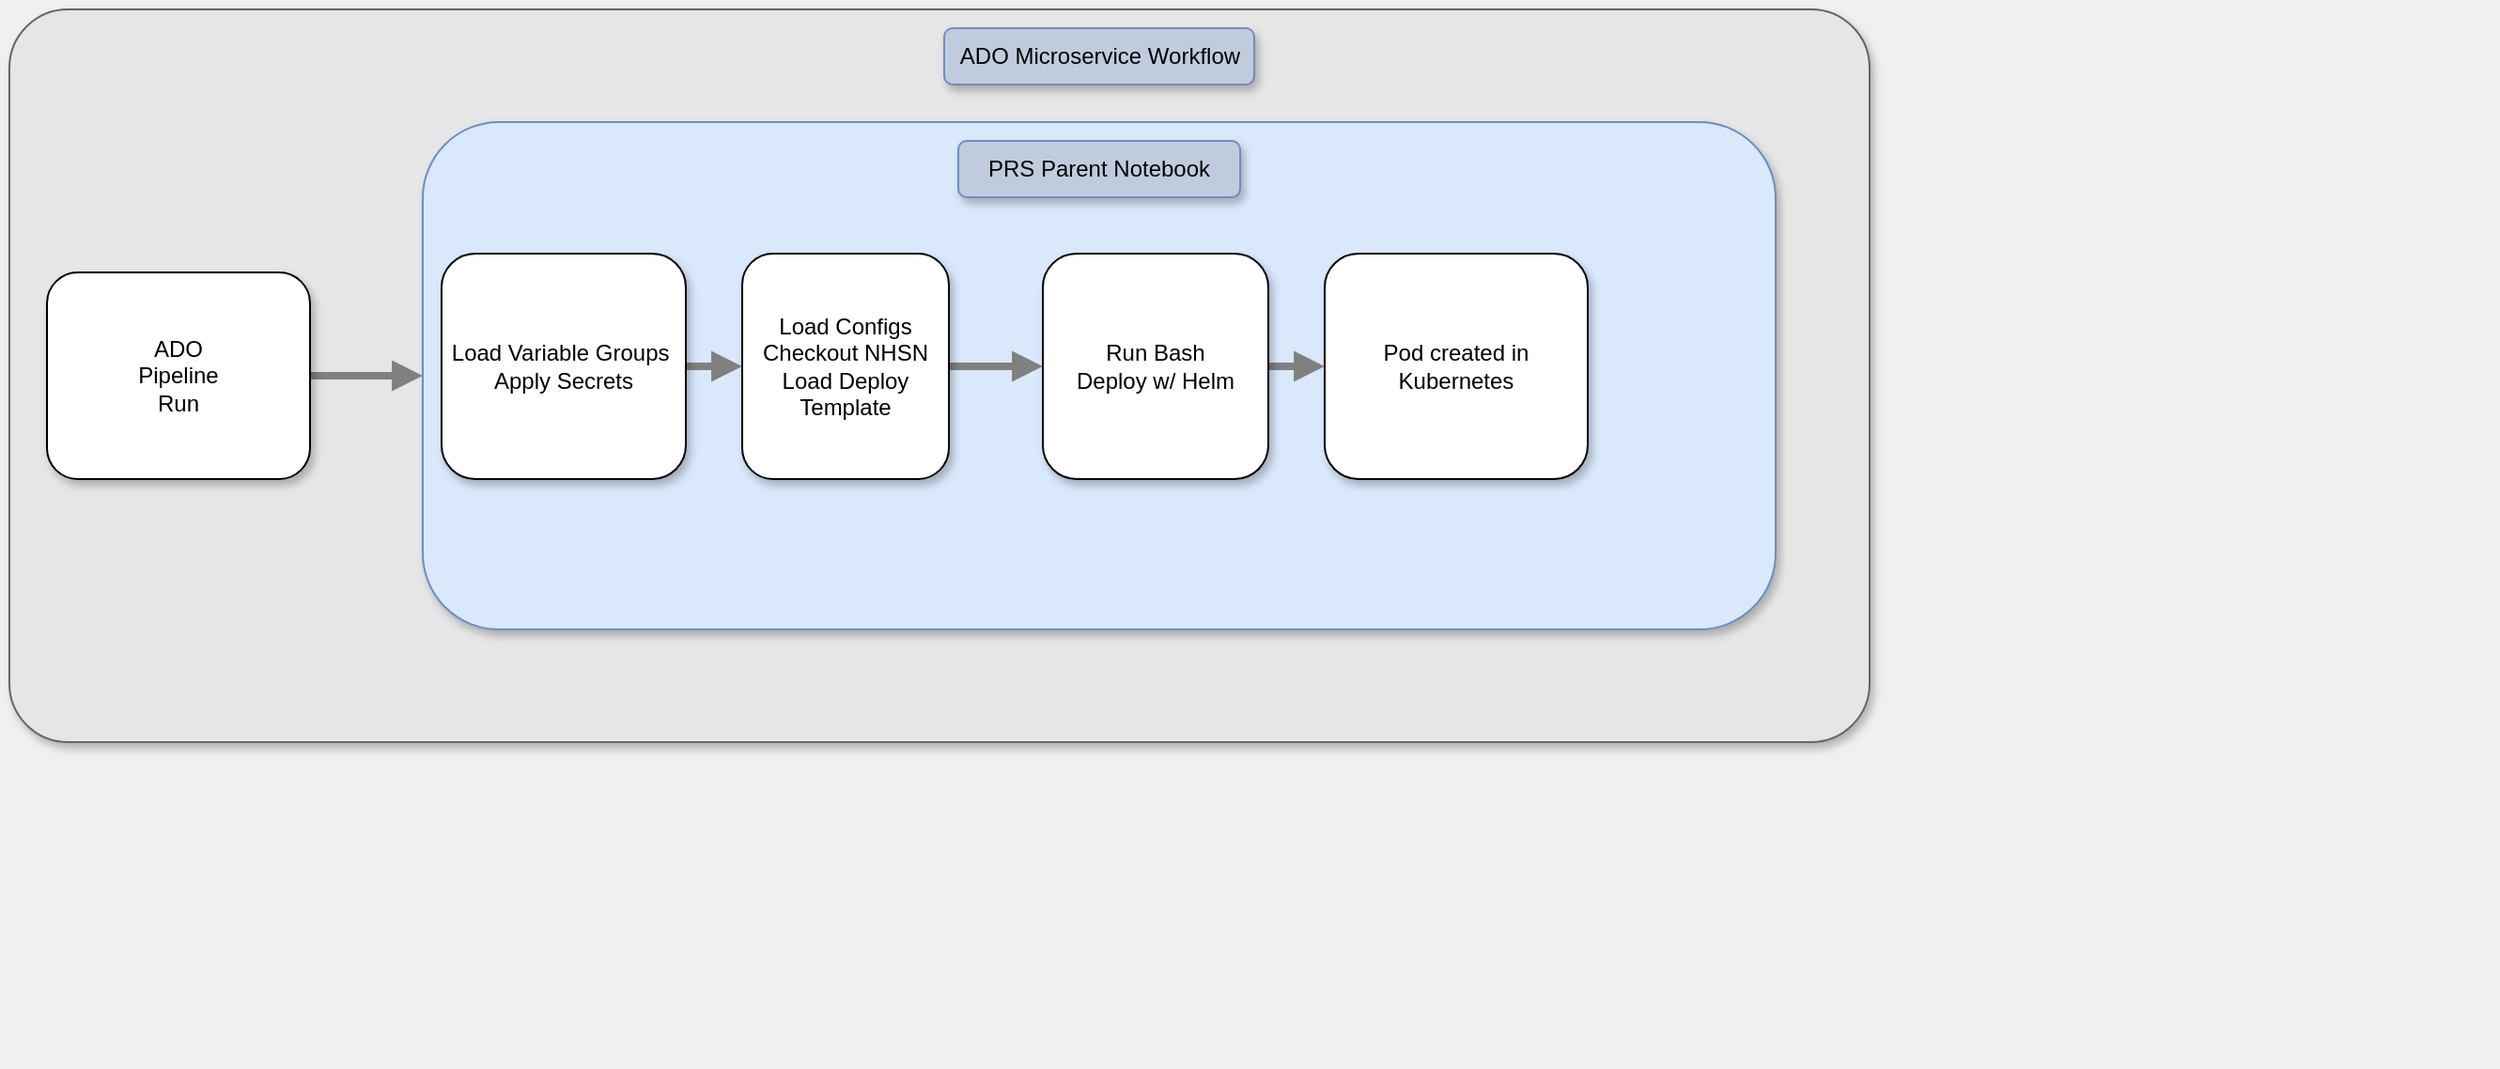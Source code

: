 <mxfile version="24.7.13">
  <diagram id="prtHgNgQTEPvFCAcTncT" name="Page-1">
    <mxGraphModel dx="1834" dy="779" grid="1" gridSize="10" guides="1" tooltips="1" connect="1" arrows="1" fold="1" page="0" pageScale="1" pageWidth="827" pageHeight="1169" background="#F0F0F0" math="0" shadow="0">
      <root>
        <mxCell id="0" />
        <mxCell id="1" parent="0" />
        <mxCell id="xV2-DqPg_27y4KBebF6c-39" value="" style="rounded=1;whiteSpace=wrap;html=1;shadow=1;glass=0;fillColor=#E6E6E6;strokeColor=#666666;fontColor=#333333;arcSize=8;" parent="1" vertex="1">
          <mxGeometry x="-350" y="160" width="990" height="390" as="geometry" />
        </mxCell>
        <mxCell id="vM5lTf9RMHXCYF5sCvvl-14" value="" style="rounded=1;whiteSpace=wrap;html=1;fillColor=#dae8fc;shadow=1;strokeColor=#6c8ebf;" parent="1" vertex="1">
          <mxGeometry x="-130" y="220" width="720" height="270" as="geometry" />
        </mxCell>
        <mxCell id="dZIAszViUNVuEi2tJDXL-19" style="edgeStyle=orthogonalEdgeStyle;rounded=0;orthogonalLoop=1;jettySize=auto;html=1;exitX=0.5;exitY=1;exitDx=0;exitDy=0;strokeColor=#000000;" parent="1" edge="1">
          <mxGeometry relative="1" as="geometry">
            <mxPoint x="966" y="714.25" as="sourcePoint" />
            <mxPoint x="966" y="714.25" as="targetPoint" />
          </mxGeometry>
        </mxCell>
        <mxCell id="x2gIdv0qrMuqdxSKQ4Gq-2" style="edgeStyle=orthogonalEdgeStyle;shape=connector;rounded=0;orthogonalLoop=1;jettySize=auto;html=1;exitX=1;exitY=0.5;exitDx=0;exitDy=0;entryX=0;entryY=0.5;entryDx=0;entryDy=0;strokeColor=#808080;strokeWidth=4;align=center;verticalAlign=middle;fontFamily=Helvetica;fontSize=11;fontColor=default;labelBackgroundColor=default;endArrow=block;endFill=1;fillColor=#f8cecc;" parent="1" source="qDD7QkIdliGN90tHD5vf-1" target="qDD7QkIdliGN90tHD5vf-2" edge="1">
          <mxGeometry relative="1" as="geometry" />
        </mxCell>
        <mxCell id="qDD7QkIdliGN90tHD5vf-1" value="Load Configs&lt;div&gt;Checkout NHSN&lt;/div&gt;&lt;div&gt;Load Deploy Template&lt;/div&gt;" style="rounded=1;whiteSpace=wrap;html=1;shadow=1;" parent="1" vertex="1">
          <mxGeometry x="40" y="290" width="110" height="120" as="geometry" />
        </mxCell>
        <mxCell id="x2gIdv0qrMuqdxSKQ4Gq-3" style="edgeStyle=orthogonalEdgeStyle;shape=connector;rounded=0;orthogonalLoop=1;jettySize=auto;html=1;exitX=1;exitY=0.5;exitDx=0;exitDy=0;entryX=0;entryY=0.5;entryDx=0;entryDy=0;strokeColor=#808080;strokeWidth=4;align=center;verticalAlign=middle;fontFamily=Helvetica;fontSize=11;fontColor=default;labelBackgroundColor=default;endArrow=block;endFill=1;fillColor=#d5e8d4;" parent="1" source="qDD7QkIdliGN90tHD5vf-2" target="qDD7QkIdliGN90tHD5vf-3" edge="1">
          <mxGeometry relative="1" as="geometry" />
        </mxCell>
        <mxCell id="qDD7QkIdliGN90tHD5vf-2" value="Run Bash&lt;div&gt;Deploy w/ Helm&lt;/div&gt;" style="rounded=1;whiteSpace=wrap;html=1;shadow=1;" parent="1" vertex="1">
          <mxGeometry x="200" y="290" width="120" height="120" as="geometry" />
        </mxCell>
        <mxCell id="qDD7QkIdliGN90tHD5vf-3" value="Pod created in Kubernetes" style="rounded=1;whiteSpace=wrap;html=1;shadow=1;" parent="1" vertex="1">
          <mxGeometry x="350" y="290" width="140" height="120" as="geometry" />
        </mxCell>
        <mxCell id="x2gIdv0qrMuqdxSKQ4Gq-14" value="PRS Parent Notebook" style="rounded=1;whiteSpace=wrap;html=1;fillColor=#C0CCDE;shadow=1;strokeColor=#6c8ebf;" parent="1" vertex="1">
          <mxGeometry x="155" y="230" width="150" height="30" as="geometry" />
        </mxCell>
        <mxCell id="x2gIdv0qrMuqdxSKQ4Gq-16" style="edgeStyle=orthogonalEdgeStyle;shape=connector;rounded=0;orthogonalLoop=1;jettySize=auto;html=1;exitX=1;exitY=0.5;exitDx=0;exitDy=0;entryX=0;entryY=0.5;entryDx=0;entryDy=0;strokeColor=#808080;strokeWidth=4;align=center;verticalAlign=middle;fontFamily=Helvetica;fontSize=11;fontColor=default;labelBackgroundColor=default;endArrow=block;endFill=1;" parent="1" source="x2gIdv0qrMuqdxSKQ4Gq-15" target="vM5lTf9RMHXCYF5sCvvl-14" edge="1">
          <mxGeometry relative="1" as="geometry" />
        </mxCell>
        <mxCell id="x2gIdv0qrMuqdxSKQ4Gq-15" value="ADO&lt;div&gt;Pipeline&lt;/div&gt;&lt;div&gt;Run&lt;/div&gt;" style="rounded=1;whiteSpace=wrap;html=1;shadow=1;" parent="1" vertex="1">
          <mxGeometry x="-330" y="300" width="140" height="110" as="geometry" />
        </mxCell>
        <mxCell id="x2gIdv0qrMuqdxSKQ4Gq-18" style="edgeStyle=orthogonalEdgeStyle;shape=connector;rounded=0;orthogonalLoop=1;jettySize=auto;html=1;exitX=1;exitY=0.5;exitDx=0;exitDy=0;entryX=0;entryY=0.5;entryDx=0;entryDy=0;strokeColor=#808080;strokeWidth=4;align=center;verticalAlign=middle;fontFamily=Helvetica;fontSize=11;fontColor=default;labelBackgroundColor=default;endArrow=block;endFill=1;" parent="1" source="x2gIdv0qrMuqdxSKQ4Gq-17" target="qDD7QkIdliGN90tHD5vf-1" edge="1">
          <mxGeometry relative="1" as="geometry" />
        </mxCell>
        <mxCell id="x2gIdv0qrMuqdxSKQ4Gq-17" value="&lt;div&gt;Load Variable Groups&amp;nbsp;&lt;/div&gt;&lt;div&gt;Apply Secrets&lt;/div&gt;" style="rounded=1;whiteSpace=wrap;html=1;shadow=1;" parent="1" vertex="1">
          <mxGeometry x="-120" y="290" width="130" height="120" as="geometry" />
        </mxCell>
        <mxCell id="x2gIdv0qrMuqdxSKQ4Gq-19" value="ADO Microservice Workflow" style="rounded=1;whiteSpace=wrap;html=1;fillColor=#C0CCDE;shadow=1;strokeColor=#6c8ebf;" parent="1" vertex="1">
          <mxGeometry x="147.5" y="170" width="165" height="30" as="geometry" />
        </mxCell>
      </root>
    </mxGraphModel>
  </diagram>
</mxfile>
